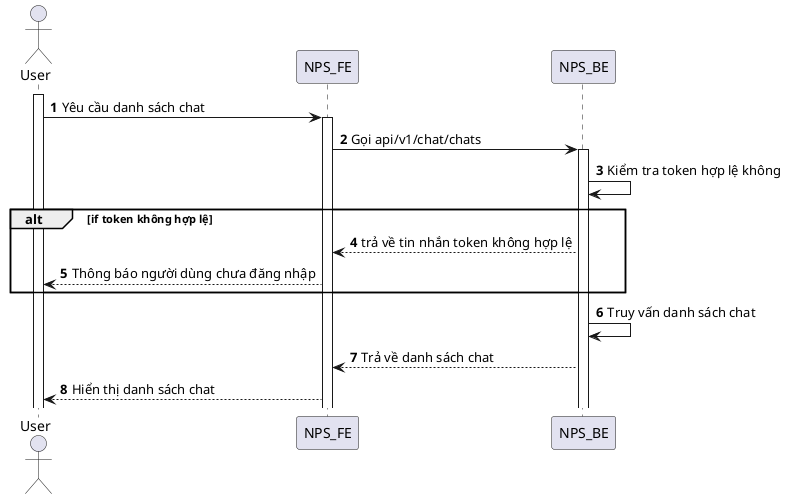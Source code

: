 @startuml
autonumber
actor User
activate User
User -> NPS_FE: Yêu cầu danh sách chat
activate NPS_FE
NPS_FE -> NPS_BE: Gọi api/v1/chat/chats
activate NPS_BE
NPS_BE -> NPS_BE: Kiểm tra token hợp lệ không
alt if token không hợp lệ
NPS_BE --> NPS_FE: trả về tin nhắn token không hợp lệ
NPS_FE --> User: Thông báo người dùng chưa đăng nhập
end
NPS_BE -> NPS_BE: Truy vấn danh sách chat
NPS_BE --> NPS_FE: Trả về danh sách chat
NPS_FE --> User: Hiển thị danh sách chat
@enduml